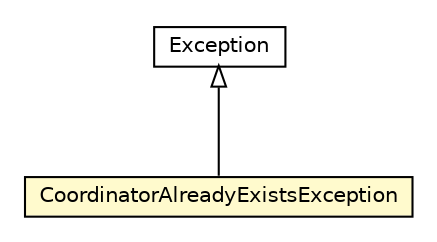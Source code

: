 #!/usr/local/bin/dot
#
# Class diagram 
# Generated by UMLGraph version R5_6-24-gf6e263 (http://www.umlgraph.org/)
#

digraph G {
	edge [fontname="Helvetica",fontsize=10,labelfontname="Helvetica",labelfontsize=10];
	node [fontname="Helvetica",fontsize=10,shape=plaintext];
	nodesep=0.25;
	ranksep=0.5;
	// org.universAAL.middleware.ui.impl.generic.CoordinatedStrategy.CoordinatorAlreadyExistsException
	c157909 [label=<<table title="org.universAAL.middleware.ui.impl.generic.CoordinatedStrategy.CoordinatorAlreadyExistsException" border="0" cellborder="1" cellspacing="0" cellpadding="2" port="p" bgcolor="lemonChiffon" href="./CoordinatedStrategy.CoordinatorAlreadyExistsException.html">
		<tr><td><table border="0" cellspacing="0" cellpadding="1">
<tr><td align="center" balign="center"> CoordinatorAlreadyExistsException </td></tr>
		</table></td></tr>
		</table>>, URL="./CoordinatedStrategy.CoordinatorAlreadyExistsException.html", fontname="Helvetica", fontcolor="black", fontsize=10.0];
	//org.universAAL.middleware.ui.impl.generic.CoordinatedStrategy.CoordinatorAlreadyExistsException extends java.lang.Exception
	c158031:p -> c157909:p [dir=back,arrowtail=empty];
	// java.lang.Exception
	c158031 [label=<<table title="java.lang.Exception" border="0" cellborder="1" cellspacing="0" cellpadding="2" port="p" href="http://java.sun.com/j2se/1.4.2/docs/api/java/lang/Exception.html">
		<tr><td><table border="0" cellspacing="0" cellpadding="1">
<tr><td align="center" balign="center"> Exception </td></tr>
		</table></td></tr>
		</table>>, URL="http://java.sun.com/j2se/1.4.2/docs/api/java/lang/Exception.html", fontname="Helvetica", fontcolor="black", fontsize=10.0];
}

